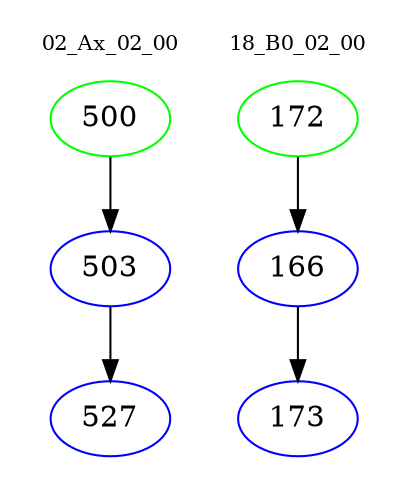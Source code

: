 digraph{
subgraph cluster_0 {
color = white
label = "02_Ax_02_00";
fontsize=10;
T0_500 [label="500", color="green"]
T0_500 -> T0_503 [color="black"]
T0_503 [label="503", color="blue"]
T0_503 -> T0_527 [color="black"]
T0_527 [label="527", color="blue"]
}
subgraph cluster_1 {
color = white
label = "18_B0_02_00";
fontsize=10;
T1_172 [label="172", color="green"]
T1_172 -> T1_166 [color="black"]
T1_166 [label="166", color="blue"]
T1_166 -> T1_173 [color="black"]
T1_173 [label="173", color="blue"]
}
}
